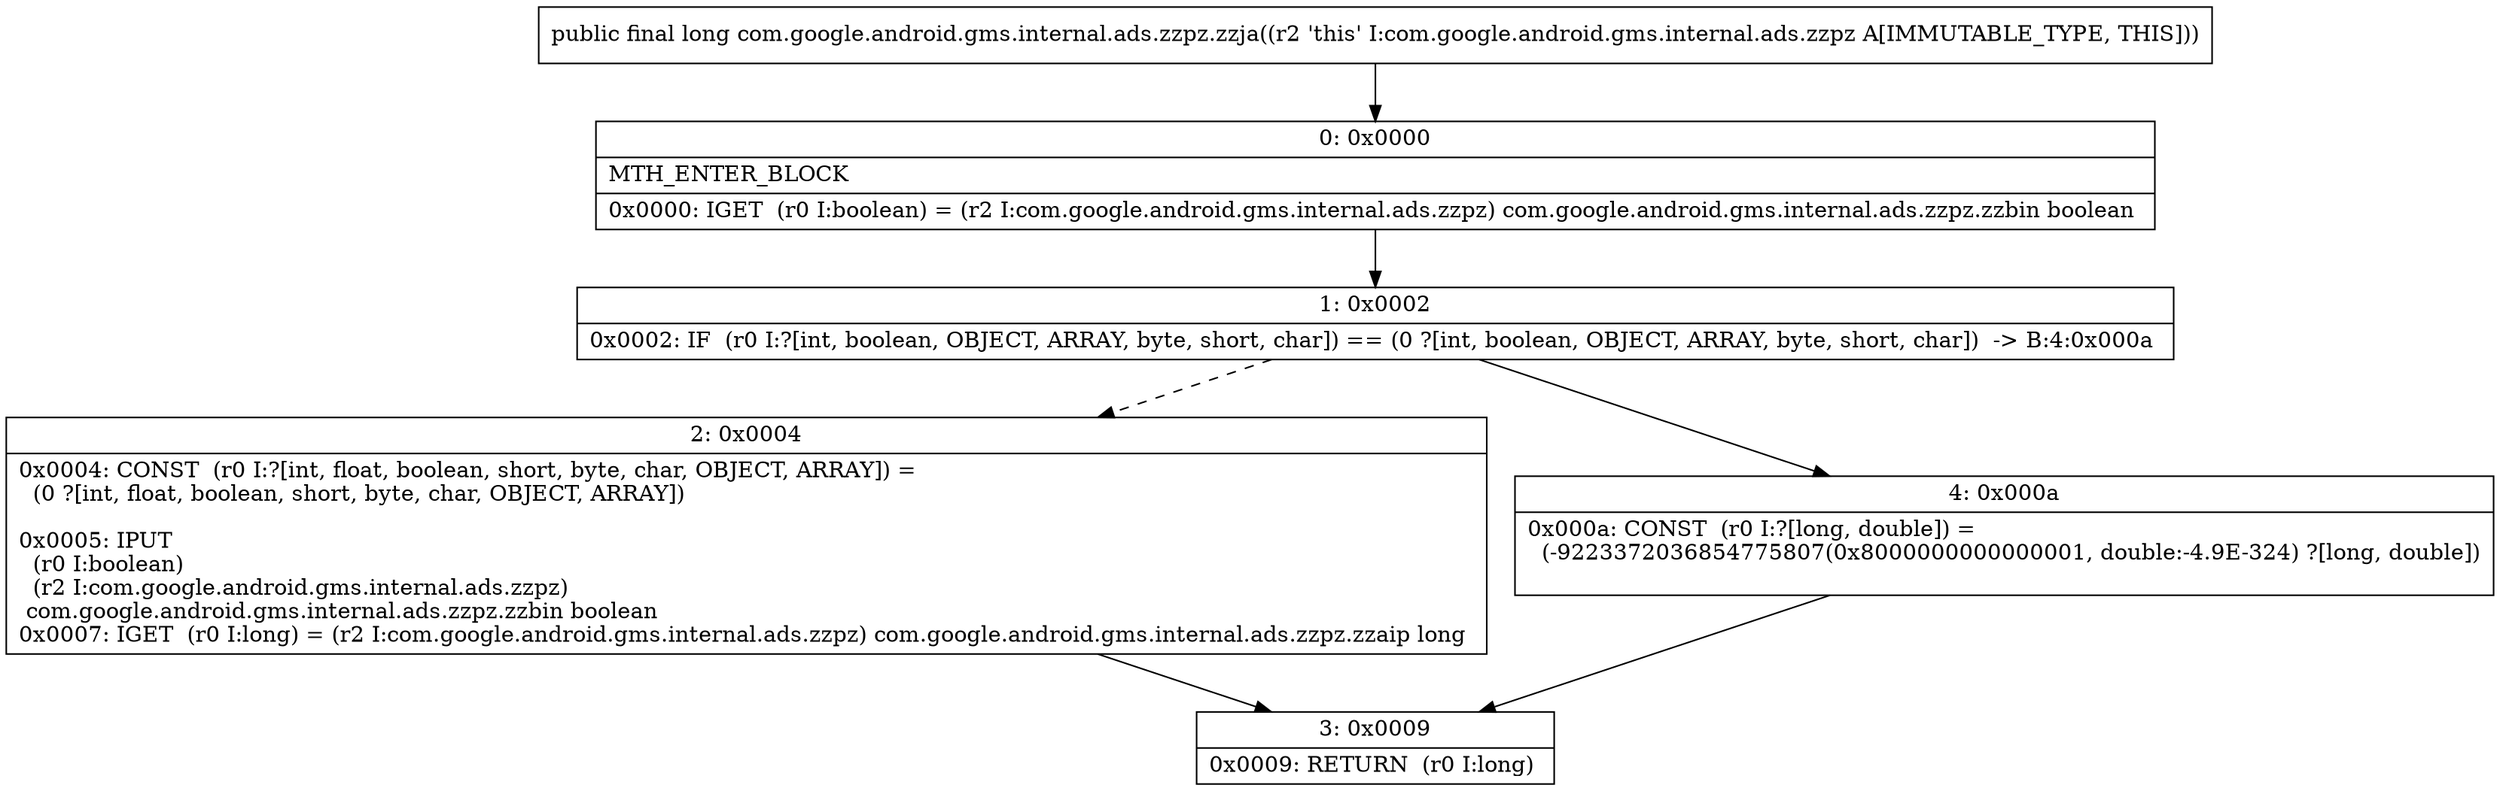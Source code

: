 digraph "CFG forcom.google.android.gms.internal.ads.zzpz.zzja()J" {
Node_0 [shape=record,label="{0\:\ 0x0000|MTH_ENTER_BLOCK\l|0x0000: IGET  (r0 I:boolean) = (r2 I:com.google.android.gms.internal.ads.zzpz) com.google.android.gms.internal.ads.zzpz.zzbin boolean \l}"];
Node_1 [shape=record,label="{1\:\ 0x0002|0x0002: IF  (r0 I:?[int, boolean, OBJECT, ARRAY, byte, short, char]) == (0 ?[int, boolean, OBJECT, ARRAY, byte, short, char])  \-\> B:4:0x000a \l}"];
Node_2 [shape=record,label="{2\:\ 0x0004|0x0004: CONST  (r0 I:?[int, float, boolean, short, byte, char, OBJECT, ARRAY]) = \l  (0 ?[int, float, boolean, short, byte, char, OBJECT, ARRAY])\l \l0x0005: IPUT  \l  (r0 I:boolean)\l  (r2 I:com.google.android.gms.internal.ads.zzpz)\l com.google.android.gms.internal.ads.zzpz.zzbin boolean \l0x0007: IGET  (r0 I:long) = (r2 I:com.google.android.gms.internal.ads.zzpz) com.google.android.gms.internal.ads.zzpz.zzaip long \l}"];
Node_3 [shape=record,label="{3\:\ 0x0009|0x0009: RETURN  (r0 I:long) \l}"];
Node_4 [shape=record,label="{4\:\ 0x000a|0x000a: CONST  (r0 I:?[long, double]) = \l  (\-9223372036854775807(0x8000000000000001, double:\-4.9E\-324) ?[long, double])\l \l}"];
MethodNode[shape=record,label="{public final long com.google.android.gms.internal.ads.zzpz.zzja((r2 'this' I:com.google.android.gms.internal.ads.zzpz A[IMMUTABLE_TYPE, THIS])) }"];
MethodNode -> Node_0;
Node_0 -> Node_1;
Node_1 -> Node_2[style=dashed];
Node_1 -> Node_4;
Node_2 -> Node_3;
Node_4 -> Node_3;
}

